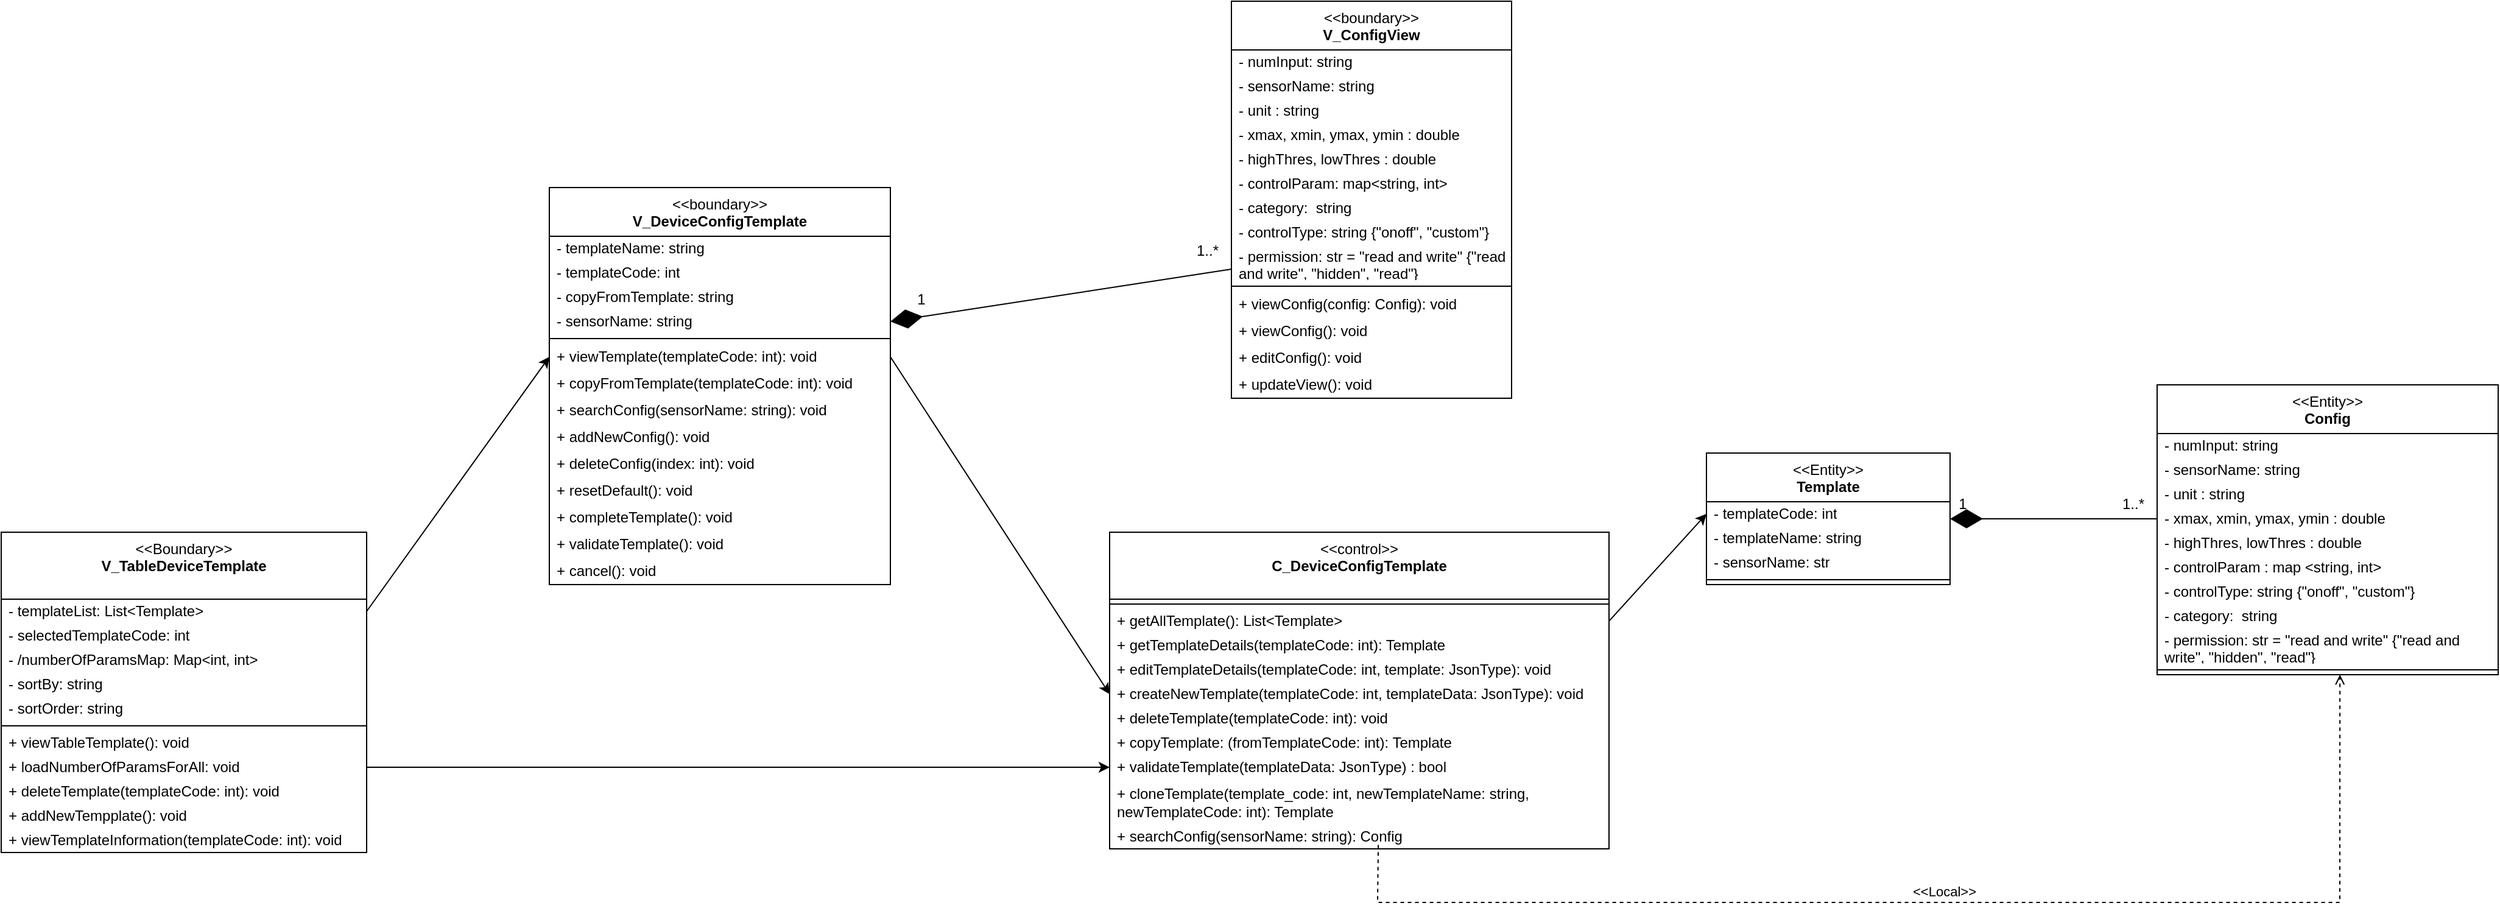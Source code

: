 <mxfile version="26.2.15">
  <diagram name="Page-1" id="tyCQBtL9wLTqNJYj6jpn">
    <mxGraphModel dx="3679" dy="1267" grid="1" gridSize="10" guides="1" tooltips="1" connect="1" arrows="1" fold="1" page="1" pageScale="1" pageWidth="850" pageHeight="1100" math="0" shadow="0">
      <root>
        <mxCell id="0" />
        <mxCell id="1" parent="0" />
        <mxCell id="bSWN6tdNE-U2g3Sw7Q1R-1" value="&amp;lt;&amp;lt;boundary&amp;gt;&amp;gt;&lt;br&gt;&lt;b&gt;V_DeviceConfigTemplate&lt;/b&gt;&lt;div&gt;&lt;br&gt;&lt;/div&gt;" style="swimlane;fontStyle=0;align=center;verticalAlign=top;childLayout=stackLayout;horizontal=1;startSize=40;horizontalStack=0;resizeParent=1;resizeParentMax=0;resizeLast=0;collapsible=0;marginBottom=0;html=1;whiteSpace=wrap;" vertex="1" parent="1">
          <mxGeometry y="303" width="280" height="326" as="geometry" />
        </mxCell>
        <mxCell id="bSWN6tdNE-U2g3Sw7Q1R-2" value="&lt;div&gt;- templateName: string&lt;/div&gt;" style="text;html=1;strokeColor=none;fillColor=none;align=left;verticalAlign=middle;spacingLeft=4;spacingRight=4;overflow=hidden;rotatable=0;points=[[0,0.5],[1,0.5]];portConstraint=eastwest;whiteSpace=wrap;" vertex="1" parent="bSWN6tdNE-U2g3Sw7Q1R-1">
          <mxGeometry y="40" width="280" height="20" as="geometry" />
        </mxCell>
        <mxCell id="bSWN6tdNE-U2g3Sw7Q1R-3" value="&lt;div&gt;- templateCode: int&lt;/div&gt;" style="text;html=1;strokeColor=none;fillColor=none;align=left;verticalAlign=middle;spacingLeft=4;spacingRight=4;overflow=hidden;rotatable=0;points=[[0,0.5],[1,0.5]];portConstraint=eastwest;whiteSpace=wrap;" vertex="1" parent="bSWN6tdNE-U2g3Sw7Q1R-1">
          <mxGeometry y="60" width="280" height="20" as="geometry" />
        </mxCell>
        <mxCell id="bSWN6tdNE-U2g3Sw7Q1R-4" value="&lt;div&gt;- copyFromTemplate: string&lt;/div&gt;" style="text;html=1;strokeColor=none;fillColor=none;align=left;verticalAlign=middle;spacingLeft=4;spacingRight=4;overflow=hidden;rotatable=0;points=[[0,0.5],[1,0.5]];portConstraint=eastwest;whiteSpace=wrap;" vertex="1" parent="bSWN6tdNE-U2g3Sw7Q1R-1">
          <mxGeometry y="80" width="280" height="20" as="geometry" />
        </mxCell>
        <mxCell id="bSWN6tdNE-U2g3Sw7Q1R-5" value="&lt;div&gt;&lt;span style=&quot;background-color: transparent; color: light-dark(rgb(0, 0, 0), rgb(255, 255, 255));&quot;&gt;- sensorName: string&lt;/span&gt;&lt;/div&gt;" style="text;html=1;strokeColor=none;fillColor=none;align=left;verticalAlign=middle;spacingLeft=4;spacingRight=4;overflow=hidden;rotatable=0;points=[[0,0.5],[1,0.5]];portConstraint=eastwest;whiteSpace=wrap;" vertex="1" parent="bSWN6tdNE-U2g3Sw7Q1R-1">
          <mxGeometry y="100" width="280" height="20" as="geometry" />
        </mxCell>
        <mxCell id="bSWN6tdNE-U2g3Sw7Q1R-6" value="" style="line;strokeWidth=1;fillColor=none;align=left;verticalAlign=middle;spacingTop=-1;spacingLeft=3;spacingRight=3;rotatable=0;labelPosition=right;points=[];portConstraint=eastwest;" vertex="1" parent="bSWN6tdNE-U2g3Sw7Q1R-1">
          <mxGeometry y="120" width="280" height="8" as="geometry" />
        </mxCell>
        <mxCell id="bSWN6tdNE-U2g3Sw7Q1R-7" value="+ viewTemplate(templateCode: int): void" style="text;html=1;strokeColor=none;fillColor=none;align=left;verticalAlign=middle;spacingLeft=4;spacingRight=4;overflow=hidden;rotatable=0;points=[[0,0.5],[1,0.5]];portConstraint=eastwest;whiteSpace=wrap;" vertex="1" parent="bSWN6tdNE-U2g3Sw7Q1R-1">
          <mxGeometry y="128" width="280" height="22" as="geometry" />
        </mxCell>
        <mxCell id="bSWN6tdNE-U2g3Sw7Q1R-8" value="+ copyFromTemplate(templateCode: int): void" style="text;html=1;strokeColor=none;fillColor=none;align=left;verticalAlign=middle;spacingLeft=4;spacingRight=4;overflow=hidden;rotatable=0;points=[[0,0.5],[1,0.5]];portConstraint=eastwest;whiteSpace=wrap;" vertex="1" parent="bSWN6tdNE-U2g3Sw7Q1R-1">
          <mxGeometry y="150" width="280" height="22" as="geometry" />
        </mxCell>
        <mxCell id="bSWN6tdNE-U2g3Sw7Q1R-9" value="+ searchConfig(sensorName: string): void" style="text;html=1;strokeColor=none;fillColor=none;align=left;verticalAlign=middle;spacingLeft=4;spacingRight=4;overflow=hidden;rotatable=0;points=[[0,0.5],[1,0.5]];portConstraint=eastwest;whiteSpace=wrap;" vertex="1" parent="bSWN6tdNE-U2g3Sw7Q1R-1">
          <mxGeometry y="172" width="280" height="22" as="geometry" />
        </mxCell>
        <mxCell id="bSWN6tdNE-U2g3Sw7Q1R-10" value="&lt;div&gt;+ addNewConfig(): void&lt;/div&gt;" style="text;html=1;strokeColor=none;fillColor=none;align=left;verticalAlign=middle;spacingLeft=4;spacingRight=4;overflow=hidden;rotatable=0;points=[[0,0.5],[1,0.5]];portConstraint=eastwest;whiteSpace=wrap;" vertex="1" parent="bSWN6tdNE-U2g3Sw7Q1R-1">
          <mxGeometry y="194" width="280" height="22" as="geometry" />
        </mxCell>
        <mxCell id="bSWN6tdNE-U2g3Sw7Q1R-11" value="&lt;div&gt;+ deleteConfig(index: int): void&lt;/div&gt;" style="text;html=1;strokeColor=none;fillColor=none;align=left;verticalAlign=middle;spacingLeft=4;spacingRight=4;overflow=hidden;rotatable=0;points=[[0,0.5],[1,0.5]];portConstraint=eastwest;whiteSpace=wrap;" vertex="1" parent="bSWN6tdNE-U2g3Sw7Q1R-1">
          <mxGeometry y="216" width="280" height="22" as="geometry" />
        </mxCell>
        <mxCell id="bSWN6tdNE-U2g3Sw7Q1R-12" value="&lt;div&gt;+ resetDefault(): void&lt;/div&gt;" style="text;html=1;strokeColor=none;fillColor=none;align=left;verticalAlign=middle;spacingLeft=4;spacingRight=4;overflow=hidden;rotatable=0;points=[[0,0.5],[1,0.5]];portConstraint=eastwest;whiteSpace=wrap;" vertex="1" parent="bSWN6tdNE-U2g3Sw7Q1R-1">
          <mxGeometry y="238" width="280" height="22" as="geometry" />
        </mxCell>
        <mxCell id="bSWN6tdNE-U2g3Sw7Q1R-13" value="+ completeTemplate(): void" style="text;html=1;strokeColor=none;fillColor=none;align=left;verticalAlign=middle;spacingLeft=4;spacingRight=4;overflow=hidden;rotatable=0;points=[[0,0.5],[1,0.5]];portConstraint=eastwest;whiteSpace=wrap;" vertex="1" parent="bSWN6tdNE-U2g3Sw7Q1R-1">
          <mxGeometry y="260" width="280" height="22" as="geometry" />
        </mxCell>
        <mxCell id="bSWN6tdNE-U2g3Sw7Q1R-14" value="+ validateTemplate(): void" style="text;html=1;strokeColor=none;fillColor=none;align=left;verticalAlign=middle;spacingLeft=4;spacingRight=4;overflow=hidden;rotatable=0;points=[[0,0.5],[1,0.5]];portConstraint=eastwest;whiteSpace=wrap;" vertex="1" parent="bSWN6tdNE-U2g3Sw7Q1R-1">
          <mxGeometry y="282" width="280" height="22" as="geometry" />
        </mxCell>
        <mxCell id="bSWN6tdNE-U2g3Sw7Q1R-15" value="+ cancel(): void" style="text;html=1;strokeColor=none;fillColor=none;align=left;verticalAlign=middle;spacingLeft=4;spacingRight=4;overflow=hidden;rotatable=0;points=[[0,0.5],[1,0.5]];portConstraint=eastwest;whiteSpace=wrap;" vertex="1" parent="bSWN6tdNE-U2g3Sw7Q1R-1">
          <mxGeometry y="304" width="280" height="22" as="geometry" />
        </mxCell>
        <mxCell id="bSWN6tdNE-U2g3Sw7Q1R-16" value="&amp;lt;&amp;lt;control&amp;gt;&amp;gt;&lt;br&gt;&lt;b&gt;C_DeviceConfigTemplate&lt;/b&gt;&lt;div&gt;&lt;br&gt;&lt;/div&gt;" style="swimlane;fontStyle=0;align=center;verticalAlign=top;childLayout=stackLayout;horizontal=1;startSize=55;horizontalStack=0;resizeParent=1;resizeParentMax=0;resizeLast=0;collapsible=0;marginBottom=0;html=1;whiteSpace=wrap;" vertex="1" parent="1">
          <mxGeometry x="460" y="586" width="410" height="260" as="geometry" />
        </mxCell>
        <mxCell id="bSWN6tdNE-U2g3Sw7Q1R-17" value="" style="line;strokeWidth=1;fillColor=none;align=left;verticalAlign=middle;spacingTop=-1;spacingLeft=3;spacingRight=3;rotatable=0;labelPosition=right;points=[];portConstraint=eastwest;" vertex="1" parent="bSWN6tdNE-U2g3Sw7Q1R-16">
          <mxGeometry y="55" width="410" height="8" as="geometry" />
        </mxCell>
        <mxCell id="bSWN6tdNE-U2g3Sw7Q1R-18" value="&lt;div&gt;+ getAllTemplate(): List&amp;lt;Template&amp;gt;&lt;/div&gt;" style="text;html=1;strokeColor=none;fillColor=none;align=left;verticalAlign=middle;spacingLeft=4;spacingRight=4;overflow=hidden;rotatable=0;points=[[0,0.5],[1,0.5]];portConstraint=eastwest;whiteSpace=wrap;" vertex="1" parent="bSWN6tdNE-U2g3Sw7Q1R-16">
          <mxGeometry y="63" width="410" height="20" as="geometry" />
        </mxCell>
        <mxCell id="bSWN6tdNE-U2g3Sw7Q1R-19" value="&lt;div&gt;+ getTemplateDetails(templateCode: int): Template&lt;/div&gt;&lt;div&gt;&lt;br&gt;&lt;/div&gt;" style="text;html=1;strokeColor=none;fillColor=none;align=left;verticalAlign=middle;spacingLeft=4;spacingRight=4;overflow=hidden;rotatable=0;points=[[0,0.5],[1,0.5]];portConstraint=eastwest;whiteSpace=wrap;" vertex="1" parent="bSWN6tdNE-U2g3Sw7Q1R-16">
          <mxGeometry y="83" width="410" height="20" as="geometry" />
        </mxCell>
        <mxCell id="bSWN6tdNE-U2g3Sw7Q1R-20" value="&lt;div&gt;+ editTemplateDetails(templateCode: int, template: JsonType): void&lt;/div&gt;&lt;div&gt;&lt;br&gt;&lt;/div&gt;" style="text;html=1;strokeColor=none;fillColor=none;align=left;verticalAlign=middle;spacingLeft=4;spacingRight=4;overflow=hidden;rotatable=0;points=[[0,0.5],[1,0.5]];portConstraint=eastwest;whiteSpace=wrap;" vertex="1" parent="bSWN6tdNE-U2g3Sw7Q1R-16">
          <mxGeometry y="103" width="410" height="20" as="geometry" />
        </mxCell>
        <mxCell id="bSWN6tdNE-U2g3Sw7Q1R-21" value="&lt;div&gt;+ createNewTemplate(templateCode: int, templateData: JsonType): void&lt;/div&gt;&lt;div&gt;&lt;br&gt;&lt;/div&gt;" style="text;html=1;strokeColor=none;fillColor=none;align=left;verticalAlign=middle;spacingLeft=4;spacingRight=4;overflow=hidden;rotatable=0;points=[[0,0.5],[1,0.5]];portConstraint=eastwest;whiteSpace=wrap;" vertex="1" parent="bSWN6tdNE-U2g3Sw7Q1R-16">
          <mxGeometry y="123" width="410" height="20" as="geometry" />
        </mxCell>
        <mxCell id="bSWN6tdNE-U2g3Sw7Q1R-22" value="+ deleteTemplate(templateCode: int): void" style="text;html=1;strokeColor=none;fillColor=none;align=left;verticalAlign=middle;spacingLeft=4;spacingRight=4;overflow=hidden;rotatable=0;points=[[0,0.5],[1,0.5]];portConstraint=eastwest;whiteSpace=wrap;" vertex="1" parent="bSWN6tdNE-U2g3Sw7Q1R-16">
          <mxGeometry y="143" width="410" height="20" as="geometry" />
        </mxCell>
        <mxCell id="bSWN6tdNE-U2g3Sw7Q1R-23" value="&lt;div&gt;+ copyTemplate: (fromTemplateCode: int): Template&amp;nbsp;&lt;/div&gt;" style="text;html=1;strokeColor=none;fillColor=none;align=left;verticalAlign=middle;spacingLeft=4;spacingRight=4;overflow=hidden;rotatable=0;points=[[0,0.5],[1,0.5]];portConstraint=eastwest;whiteSpace=wrap;" vertex="1" parent="bSWN6tdNE-U2g3Sw7Q1R-16">
          <mxGeometry y="163" width="410" height="20" as="geometry" />
        </mxCell>
        <mxCell id="bSWN6tdNE-U2g3Sw7Q1R-24" value="+ validateTemplate(templateData: JsonType) : bool" style="text;html=1;strokeColor=none;fillColor=none;align=left;verticalAlign=middle;spacingLeft=4;spacingRight=4;overflow=hidden;rotatable=0;points=[[0,0.5],[1,0.5]];portConstraint=eastwest;whiteSpace=wrap;" vertex="1" parent="bSWN6tdNE-U2g3Sw7Q1R-16">
          <mxGeometry y="183" width="410" height="20" as="geometry" />
        </mxCell>
        <mxCell id="bSWN6tdNE-U2g3Sw7Q1R-25" value="+ cloneTemplate(template_code: int, newTemplateName: string, newTemplateCode: int): Template" style="text;html=1;strokeColor=none;fillColor=none;align=left;verticalAlign=middle;spacingLeft=4;spacingRight=4;overflow=hidden;rotatable=0;points=[[0,0.5],[1,0.5]];portConstraint=eastwest;whiteSpace=wrap;" vertex="1" parent="bSWN6tdNE-U2g3Sw7Q1R-16">
          <mxGeometry y="203" width="410" height="37" as="geometry" />
        </mxCell>
        <mxCell id="bSWN6tdNE-U2g3Sw7Q1R-26" value="+ searchConfig(sensorName: string): Config" style="text;html=1;strokeColor=none;fillColor=none;align=left;verticalAlign=middle;spacingLeft=4;spacingRight=4;overflow=hidden;rotatable=0;points=[[0,0.5],[1,0.5]];portConstraint=eastwest;whiteSpace=wrap;" vertex="1" parent="bSWN6tdNE-U2g3Sw7Q1R-16">
          <mxGeometry y="240" width="410" height="20" as="geometry" />
        </mxCell>
        <mxCell id="bSWN6tdNE-U2g3Sw7Q1R-27" value="&amp;lt;&amp;lt;Entity&amp;gt;&amp;gt;&lt;br&gt;&lt;b&gt;Template&lt;/b&gt;&lt;div&gt;&lt;br&gt;&lt;/div&gt;" style="swimlane;fontStyle=0;align=center;verticalAlign=top;childLayout=stackLayout;horizontal=1;startSize=40;horizontalStack=0;resizeParent=1;resizeParentMax=0;resizeLast=0;collapsible=0;marginBottom=0;html=1;whiteSpace=wrap;" vertex="1" parent="1">
          <mxGeometry x="950" y="521" width="200" height="108" as="geometry" />
        </mxCell>
        <mxCell id="bSWN6tdNE-U2g3Sw7Q1R-28" value="- templateCode: int" style="text;html=1;strokeColor=none;fillColor=none;align=left;verticalAlign=middle;spacingLeft=4;spacingRight=4;overflow=hidden;rotatable=0;points=[[0,0.5],[1,0.5]];portConstraint=eastwest;whiteSpace=wrap;" vertex="1" parent="bSWN6tdNE-U2g3Sw7Q1R-27">
          <mxGeometry y="40" width="200" height="20" as="geometry" />
        </mxCell>
        <mxCell id="bSWN6tdNE-U2g3Sw7Q1R-29" value="&lt;div&gt;- templateName: string&lt;/div&gt;" style="text;html=1;strokeColor=none;fillColor=none;align=left;verticalAlign=middle;spacingLeft=4;spacingRight=4;overflow=hidden;rotatable=0;points=[[0,0.5],[1,0.5]];portConstraint=eastwest;whiteSpace=wrap;" vertex="1" parent="bSWN6tdNE-U2g3Sw7Q1R-27">
          <mxGeometry y="60" width="200" height="20" as="geometry" />
        </mxCell>
        <mxCell id="bSWN6tdNE-U2g3Sw7Q1R-30" value="&lt;div&gt;- sensorName: str&lt;/div&gt;&lt;div&gt;&lt;br&gt;&lt;/div&gt;" style="text;html=1;strokeColor=none;fillColor=none;align=left;verticalAlign=middle;spacingLeft=4;spacingRight=4;overflow=hidden;rotatable=0;points=[[0,0.5],[1,0.5]];portConstraint=eastwest;whiteSpace=wrap;" vertex="1" parent="bSWN6tdNE-U2g3Sw7Q1R-27">
          <mxGeometry y="80" width="200" height="20" as="geometry" />
        </mxCell>
        <mxCell id="bSWN6tdNE-U2g3Sw7Q1R-31" value="" style="line;strokeWidth=1;fillColor=none;align=left;verticalAlign=middle;spacingTop=-1;spacingLeft=3;spacingRight=3;rotatable=0;labelPosition=right;points=[];portConstraint=eastwest;" vertex="1" parent="bSWN6tdNE-U2g3Sw7Q1R-27">
          <mxGeometry y="100" width="200" height="8" as="geometry" />
        </mxCell>
        <mxCell id="bSWN6tdNE-U2g3Sw7Q1R-32" value="&amp;lt;&amp;lt;Entity&amp;gt;&amp;gt;&lt;br&gt;&lt;b&gt;Config&lt;/b&gt;&lt;div&gt;&lt;br&gt;&lt;/div&gt;" style="swimlane;fontStyle=0;align=center;verticalAlign=top;childLayout=stackLayout;horizontal=1;startSize=40;horizontalStack=0;resizeParent=1;resizeParentMax=0;resizeLast=0;collapsible=0;marginBottom=0;html=1;whiteSpace=wrap;" vertex="1" parent="1">
          <mxGeometry x="1320" y="465" width="280" height="238" as="geometry" />
        </mxCell>
        <mxCell id="bSWN6tdNE-U2g3Sw7Q1R-33" value="- numInput: string" style="text;html=1;strokeColor=none;fillColor=none;align=left;verticalAlign=middle;spacingLeft=4;spacingRight=4;overflow=hidden;rotatable=0;points=[[0,0.5],[1,0.5]];portConstraint=eastwest;whiteSpace=wrap;" vertex="1" parent="bSWN6tdNE-U2g3Sw7Q1R-32">
          <mxGeometry y="40" width="280" height="20" as="geometry" />
        </mxCell>
        <mxCell id="bSWN6tdNE-U2g3Sw7Q1R-34" value="- sensorName: string" style="text;html=1;strokeColor=none;fillColor=none;align=left;verticalAlign=middle;spacingLeft=4;spacingRight=4;overflow=hidden;rotatable=0;points=[[0,0.5],[1,0.5]];portConstraint=eastwest;whiteSpace=wrap;" vertex="1" parent="bSWN6tdNE-U2g3Sw7Q1R-32">
          <mxGeometry y="60" width="280" height="20" as="geometry" />
        </mxCell>
        <mxCell id="bSWN6tdNE-U2g3Sw7Q1R-35" value="- unit : string" style="text;html=1;strokeColor=none;fillColor=none;align=left;verticalAlign=middle;spacingLeft=4;spacingRight=4;overflow=hidden;rotatable=0;points=[[0,0.5],[1,0.5]];portConstraint=eastwest;whiteSpace=wrap;" vertex="1" parent="bSWN6tdNE-U2g3Sw7Q1R-32">
          <mxGeometry y="80" width="280" height="20" as="geometry" />
        </mxCell>
        <mxCell id="bSWN6tdNE-U2g3Sw7Q1R-36" value="- xmax, xmin, ymax, ymin : double" style="text;html=1;strokeColor=none;fillColor=none;align=left;verticalAlign=middle;spacingLeft=4;spacingRight=4;overflow=hidden;rotatable=0;points=[[0,0.5],[1,0.5]];portConstraint=eastwest;whiteSpace=wrap;" vertex="1" parent="bSWN6tdNE-U2g3Sw7Q1R-32">
          <mxGeometry y="100" width="280" height="20" as="geometry" />
        </mxCell>
        <mxCell id="bSWN6tdNE-U2g3Sw7Q1R-37" value="- highThres, lowThres : double" style="text;html=1;strokeColor=none;fillColor=none;align=left;verticalAlign=middle;spacingLeft=4;spacingRight=4;overflow=hidden;rotatable=0;points=[[0,0.5],[1,0.5]];portConstraint=eastwest;whiteSpace=wrap;" vertex="1" parent="bSWN6tdNE-U2g3Sw7Q1R-32">
          <mxGeometry y="120" width="280" height="20" as="geometry" />
        </mxCell>
        <mxCell id="bSWN6tdNE-U2g3Sw7Q1R-38" value="&lt;div&gt;- controlParam : map &amp;lt;string, int&amp;gt;&lt;/div&gt;" style="text;html=1;strokeColor=none;fillColor=none;align=left;verticalAlign=middle;spacingLeft=4;spacingRight=4;overflow=hidden;rotatable=0;points=[[0,0.5],[1,0.5]];portConstraint=eastwest;whiteSpace=wrap;" vertex="1" parent="bSWN6tdNE-U2g3Sw7Q1R-32">
          <mxGeometry y="140" width="280" height="20" as="geometry" />
        </mxCell>
        <mxCell id="bSWN6tdNE-U2g3Sw7Q1R-39" value="&lt;div&gt;- controlType: string {&quot;onoff&quot;, &quot;custom&quot;}&lt;/div&gt;" style="text;html=1;strokeColor=none;fillColor=none;align=left;verticalAlign=middle;spacingLeft=4;spacingRight=4;overflow=hidden;rotatable=0;points=[[0,0.5],[1,0.5]];portConstraint=eastwest;whiteSpace=wrap;" vertex="1" parent="bSWN6tdNE-U2g3Sw7Q1R-32">
          <mxGeometry y="160" width="280" height="20" as="geometry" />
        </mxCell>
        <mxCell id="bSWN6tdNE-U2g3Sw7Q1R-40" value="&lt;div&gt;- category:&amp;nbsp; string&lt;br&gt;&lt;/div&gt;" style="text;html=1;strokeColor=none;fillColor=none;align=left;verticalAlign=middle;spacingLeft=4;spacingRight=4;overflow=hidden;rotatable=0;points=[[0,0.5],[1,0.5]];portConstraint=eastwest;whiteSpace=wrap;" vertex="1" parent="bSWN6tdNE-U2g3Sw7Q1R-32">
          <mxGeometry y="180" width="280" height="20" as="geometry" />
        </mxCell>
        <mxCell id="bSWN6tdNE-U2g3Sw7Q1R-41" value="&lt;div&gt;- permission: str = &quot;read and write&quot; {&quot;read and write&quot;, &quot;hidden&quot;, &quot;read&quot;}&lt;/div&gt;" style="text;html=1;strokeColor=none;fillColor=none;align=left;verticalAlign=middle;spacingLeft=4;spacingRight=4;overflow=hidden;rotatable=0;points=[[0,0.5],[1,0.5]];portConstraint=eastwest;whiteSpace=wrap;" vertex="1" parent="bSWN6tdNE-U2g3Sw7Q1R-32">
          <mxGeometry y="200" width="280" height="30" as="geometry" />
        </mxCell>
        <mxCell id="bSWN6tdNE-U2g3Sw7Q1R-42" value="" style="line;strokeWidth=1;fillColor=none;align=left;verticalAlign=middle;spacingTop=-1;spacingLeft=3;spacingRight=3;rotatable=0;labelPosition=right;points=[];portConstraint=eastwest;" vertex="1" parent="bSWN6tdNE-U2g3Sw7Q1R-32">
          <mxGeometry y="230" width="280" height="8" as="geometry" />
        </mxCell>
        <mxCell id="bSWN6tdNE-U2g3Sw7Q1R-43" value="" style="endArrow=diamondThin;endFill=1;endSize=24;html=1;rounded=0;entryX=1;entryY=0.5;entryDx=0;entryDy=0;exitX=0;exitY=0.5;exitDx=0;exitDy=0;" edge="1" parent="1" source="bSWN6tdNE-U2g3Sw7Q1R-36" target="bSWN6tdNE-U2g3Sw7Q1R-27">
          <mxGeometry width="160" relative="1" as="geometry">
            <mxPoint x="1050" y="400" as="sourcePoint" />
            <mxPoint x="1210" y="400" as="targetPoint" />
          </mxGeometry>
        </mxCell>
        <mxCell id="bSWN6tdNE-U2g3Sw7Q1R-44" style="rounded=0;orthogonalLoop=1;jettySize=auto;html=1;exitX=1;exitY=0.5;exitDx=0;exitDy=0;entryX=0;entryY=0.5;entryDx=0;entryDy=0;" edge="1" parent="1" source="bSWN6tdNE-U2g3Sw7Q1R-18" target="bSWN6tdNE-U2g3Sw7Q1R-28">
          <mxGeometry relative="1" as="geometry" />
        </mxCell>
        <mxCell id="bSWN6tdNE-U2g3Sw7Q1R-45" style="rounded=0;orthogonalLoop=1;jettySize=auto;html=1;exitX=1;exitY=0.5;exitDx=0;exitDy=0;entryX=0;entryY=0.5;entryDx=0;entryDy=0;" edge="1" parent="1" source="bSWN6tdNE-U2g3Sw7Q1R-7" target="bSWN6tdNE-U2g3Sw7Q1R-21">
          <mxGeometry relative="1" as="geometry">
            <mxPoint x="360" y="360" as="sourcePoint" />
          </mxGeometry>
        </mxCell>
        <mxCell id="bSWN6tdNE-U2g3Sw7Q1R-46" value="&amp;lt;&amp;lt;boundary&amp;gt;&amp;gt;&lt;br&gt;&lt;b&gt;V_ConfigView&lt;/b&gt;&lt;div&gt;&lt;br&gt;&lt;/div&gt;" style="swimlane;fontStyle=0;align=center;verticalAlign=top;childLayout=stackLayout;horizontal=1;startSize=40;horizontalStack=0;resizeParent=1;resizeParentMax=0;resizeLast=0;collapsible=0;marginBottom=0;html=1;whiteSpace=wrap;" vertex="1" parent="1">
          <mxGeometry x="560" y="150" width="230" height="326" as="geometry" />
        </mxCell>
        <mxCell id="bSWN6tdNE-U2g3Sw7Q1R-47" value="- numInput: string" style="text;html=1;strokeColor=none;fillColor=none;align=left;verticalAlign=middle;spacingLeft=4;spacingRight=4;overflow=hidden;rotatable=0;points=[[0,0.5],[1,0.5]];portConstraint=eastwest;whiteSpace=wrap;" vertex="1" parent="bSWN6tdNE-U2g3Sw7Q1R-46">
          <mxGeometry y="40" width="230" height="20" as="geometry" />
        </mxCell>
        <mxCell id="bSWN6tdNE-U2g3Sw7Q1R-48" value="- sensorName: string" style="text;html=1;strokeColor=none;fillColor=none;align=left;verticalAlign=middle;spacingLeft=4;spacingRight=4;overflow=hidden;rotatable=0;points=[[0,0.5],[1,0.5]];portConstraint=eastwest;whiteSpace=wrap;" vertex="1" parent="bSWN6tdNE-U2g3Sw7Q1R-46">
          <mxGeometry y="60" width="230" height="20" as="geometry" />
        </mxCell>
        <mxCell id="bSWN6tdNE-U2g3Sw7Q1R-49" value="- unit : string" style="text;html=1;strokeColor=none;fillColor=none;align=left;verticalAlign=middle;spacingLeft=4;spacingRight=4;overflow=hidden;rotatable=0;points=[[0,0.5],[1,0.5]];portConstraint=eastwest;whiteSpace=wrap;" vertex="1" parent="bSWN6tdNE-U2g3Sw7Q1R-46">
          <mxGeometry y="80" width="230" height="20" as="geometry" />
        </mxCell>
        <mxCell id="bSWN6tdNE-U2g3Sw7Q1R-50" value="- xmax, xmin, ymax, ymin : double" style="text;html=1;strokeColor=none;fillColor=none;align=left;verticalAlign=middle;spacingLeft=4;spacingRight=4;overflow=hidden;rotatable=0;points=[[0,0.5],[1,0.5]];portConstraint=eastwest;whiteSpace=wrap;" vertex="1" parent="bSWN6tdNE-U2g3Sw7Q1R-46">
          <mxGeometry y="100" width="230" height="20" as="geometry" />
        </mxCell>
        <mxCell id="bSWN6tdNE-U2g3Sw7Q1R-51" value="- highThres, lowThres : double" style="text;html=1;strokeColor=none;fillColor=none;align=left;verticalAlign=middle;spacingLeft=4;spacingRight=4;overflow=hidden;rotatable=0;points=[[0,0.5],[1,0.5]];portConstraint=eastwest;whiteSpace=wrap;" vertex="1" parent="bSWN6tdNE-U2g3Sw7Q1R-46">
          <mxGeometry y="120" width="230" height="20" as="geometry" />
        </mxCell>
        <mxCell id="bSWN6tdNE-U2g3Sw7Q1R-52" value="&lt;div&gt;- controlParam: map&amp;lt;string, int&amp;gt;&lt;/div&gt;" style="text;html=1;strokeColor=none;fillColor=none;align=left;verticalAlign=middle;spacingLeft=4;spacingRight=4;overflow=hidden;rotatable=0;points=[[0,0.5],[1,0.5]];portConstraint=eastwest;whiteSpace=wrap;" vertex="1" parent="bSWN6tdNE-U2g3Sw7Q1R-46">
          <mxGeometry y="140" width="230" height="20" as="geometry" />
        </mxCell>
        <mxCell id="bSWN6tdNE-U2g3Sw7Q1R-53" value="&lt;div&gt;- category:&amp;nbsp; string&lt;br&gt;&lt;/div&gt;" style="text;html=1;strokeColor=none;fillColor=none;align=left;verticalAlign=middle;spacingLeft=4;spacingRight=4;overflow=hidden;rotatable=0;points=[[0,0.5],[1,0.5]];portConstraint=eastwest;whiteSpace=wrap;" vertex="1" parent="bSWN6tdNE-U2g3Sw7Q1R-46">
          <mxGeometry y="160" width="230" height="20" as="geometry" />
        </mxCell>
        <mxCell id="bSWN6tdNE-U2g3Sw7Q1R-54" value="&lt;div&gt;- controlType: string {&quot;onoff&quot;, &quot;custom&quot;}&lt;/div&gt;" style="text;html=1;strokeColor=none;fillColor=none;align=left;verticalAlign=middle;spacingLeft=4;spacingRight=4;overflow=hidden;rotatable=0;points=[[0,0.5],[1,0.5]];portConstraint=eastwest;whiteSpace=wrap;" vertex="1" parent="bSWN6tdNE-U2g3Sw7Q1R-46">
          <mxGeometry y="180" width="230" height="20" as="geometry" />
        </mxCell>
        <mxCell id="bSWN6tdNE-U2g3Sw7Q1R-55" value="&lt;div&gt;- permission: str = &quot;read and write&quot; {&quot;read and write&quot;, &quot;hidden&quot;, &quot;read&quot;}&lt;/div&gt;" style="text;html=1;strokeColor=none;fillColor=none;align=left;verticalAlign=middle;spacingLeft=4;spacingRight=4;overflow=hidden;rotatable=0;points=[[0,0.5],[1,0.5]];portConstraint=eastwest;whiteSpace=wrap;" vertex="1" parent="bSWN6tdNE-U2g3Sw7Q1R-46">
          <mxGeometry y="200" width="230" height="30" as="geometry" />
        </mxCell>
        <mxCell id="bSWN6tdNE-U2g3Sw7Q1R-56" value="" style="line;strokeWidth=1;fillColor=none;align=left;verticalAlign=middle;spacingTop=-1;spacingLeft=3;spacingRight=3;rotatable=0;labelPosition=right;points=[];portConstraint=eastwest;" vertex="1" parent="bSWN6tdNE-U2g3Sw7Q1R-46">
          <mxGeometry y="230" width="230" height="8" as="geometry" />
        </mxCell>
        <mxCell id="bSWN6tdNE-U2g3Sw7Q1R-57" value="+ viewConfig(config: Config): void" style="text;html=1;strokeColor=none;fillColor=none;align=left;verticalAlign=middle;spacingLeft=4;spacingRight=4;overflow=hidden;rotatable=0;points=[[0,0.5],[1,0.5]];portConstraint=eastwest;whiteSpace=wrap;" vertex="1" parent="bSWN6tdNE-U2g3Sw7Q1R-46">
          <mxGeometry y="238" width="230" height="22" as="geometry" />
        </mxCell>
        <mxCell id="bSWN6tdNE-U2g3Sw7Q1R-58" value="+ viewConfig(): void" style="text;html=1;strokeColor=none;fillColor=none;align=left;verticalAlign=middle;spacingLeft=4;spacingRight=4;overflow=hidden;rotatable=0;points=[[0,0.5],[1,0.5]];portConstraint=eastwest;whiteSpace=wrap;" vertex="1" parent="bSWN6tdNE-U2g3Sw7Q1R-46">
          <mxGeometry y="260" width="230" height="22" as="geometry" />
        </mxCell>
        <mxCell id="bSWN6tdNE-U2g3Sw7Q1R-59" value="+ editConfig(): void" style="text;html=1;strokeColor=none;fillColor=none;align=left;verticalAlign=middle;spacingLeft=4;spacingRight=4;overflow=hidden;rotatable=0;points=[[0,0.5],[1,0.5]];portConstraint=eastwest;whiteSpace=wrap;" vertex="1" parent="bSWN6tdNE-U2g3Sw7Q1R-46">
          <mxGeometry y="282" width="230" height="22" as="geometry" />
        </mxCell>
        <mxCell id="bSWN6tdNE-U2g3Sw7Q1R-60" value="+ updateView(): void" style="text;html=1;strokeColor=none;fillColor=none;align=left;verticalAlign=middle;spacingLeft=4;spacingRight=4;overflow=hidden;rotatable=0;points=[[0,0.5],[1,0.5]];portConstraint=eastwest;whiteSpace=wrap;" vertex="1" parent="bSWN6tdNE-U2g3Sw7Q1R-46">
          <mxGeometry y="304" width="230" height="22" as="geometry" />
        </mxCell>
        <mxCell id="bSWN6tdNE-U2g3Sw7Q1R-61" value="" style="endArrow=diamondThin;endFill=1;endSize=24;html=1;rounded=0;entryX=1;entryY=0.5;entryDx=0;entryDy=0;" edge="1" parent="1" target="bSWN6tdNE-U2g3Sw7Q1R-5">
          <mxGeometry width="160" relative="1" as="geometry">
            <mxPoint x="560" y="370" as="sourcePoint" />
            <mxPoint x="600" y="380" as="targetPoint" />
            <Array as="points" />
          </mxGeometry>
        </mxCell>
        <mxCell id="bSWN6tdNE-U2g3Sw7Q1R-62" value="1" style="text;html=1;align=center;verticalAlign=middle;resizable=0;points=[];autosize=1;strokeColor=none;fillColor=none;" vertex="1" parent="1">
          <mxGeometry x="290" y="380" width="30" height="30" as="geometry" />
        </mxCell>
        <mxCell id="bSWN6tdNE-U2g3Sw7Q1R-63" value="1..*" style="text;html=1;align=center;verticalAlign=middle;resizable=0;points=[];autosize=1;strokeColor=none;fillColor=none;" vertex="1" parent="1">
          <mxGeometry x="520" y="340" width="40" height="30" as="geometry" />
        </mxCell>
        <mxCell id="bSWN6tdNE-U2g3Sw7Q1R-64" value="1" style="text;html=1;align=center;verticalAlign=middle;resizable=0;points=[];autosize=1;strokeColor=none;fillColor=none;" vertex="1" parent="1">
          <mxGeometry x="1145" y="548" width="30" height="30" as="geometry" />
        </mxCell>
        <mxCell id="bSWN6tdNE-U2g3Sw7Q1R-65" value="1..*" style="text;html=1;align=center;verticalAlign=middle;resizable=0;points=[];autosize=1;strokeColor=none;fillColor=none;" vertex="1" parent="1">
          <mxGeometry x="1280" y="548" width="40" height="30" as="geometry" />
        </mxCell>
        <mxCell id="bSWN6tdNE-U2g3Sw7Q1R-66" style="rounded=0;orthogonalLoop=1;jettySize=auto;html=1;exitX=1;exitY=0.5;exitDx=0;exitDy=0;entryX=0;entryY=0.5;entryDx=0;entryDy=0;" edge="1" parent="1" source="bSWN6tdNE-U2g3Sw7Q1R-68" target="bSWN6tdNE-U2g3Sw7Q1R-7">
          <mxGeometry relative="1" as="geometry" />
        </mxCell>
        <mxCell id="bSWN6tdNE-U2g3Sw7Q1R-67" value="&amp;lt;&amp;lt;Boundary&amp;gt;&amp;gt;&lt;br&gt;&lt;b&gt;V_TableDeviceTemplate&lt;/b&gt;" style="swimlane;fontStyle=0;align=center;verticalAlign=top;childLayout=stackLayout;horizontal=1;startSize=55;horizontalStack=0;resizeParent=1;resizeParentMax=0;resizeLast=0;collapsible=0;marginBottom=0;html=1;whiteSpace=wrap;" vertex="1" parent="1">
          <mxGeometry x="-450" y="586" width="300" height="263" as="geometry" />
        </mxCell>
        <mxCell id="bSWN6tdNE-U2g3Sw7Q1R-68" value="- templateList: List&amp;lt;Template&amp;gt;" style="text;html=1;strokeColor=none;fillColor=none;align=left;verticalAlign=middle;spacingLeft=4;spacingRight=4;overflow=hidden;rotatable=0;points=[[0,0.5],[1,0.5]];portConstraint=eastwest;whiteSpace=wrap;" vertex="1" parent="bSWN6tdNE-U2g3Sw7Q1R-67">
          <mxGeometry y="55" width="300" height="20" as="geometry" />
        </mxCell>
        <mxCell id="bSWN6tdNE-U2g3Sw7Q1R-69" value="- selectedTemplateCode: int" style="text;html=1;strokeColor=none;fillColor=none;align=left;verticalAlign=middle;spacingLeft=4;spacingRight=4;overflow=hidden;rotatable=0;points=[[0,0.5],[1,0.5]];portConstraint=eastwest;whiteSpace=wrap;" vertex="1" parent="bSWN6tdNE-U2g3Sw7Q1R-67">
          <mxGeometry y="75" width="300" height="20" as="geometry" />
        </mxCell>
        <mxCell id="bSWN6tdNE-U2g3Sw7Q1R-70" value="- /numberOfParamsMap: Map&amp;lt;int, int&amp;gt;" style="text;html=1;strokeColor=none;fillColor=none;align=left;verticalAlign=middle;spacingLeft=4;spacingRight=4;overflow=hidden;rotatable=0;points=[[0,0.5],[1,0.5]];portConstraint=eastwest;whiteSpace=wrap;" vertex="1" parent="bSWN6tdNE-U2g3Sw7Q1R-67">
          <mxGeometry y="95" width="300" height="20" as="geometry" />
        </mxCell>
        <mxCell id="bSWN6tdNE-U2g3Sw7Q1R-71" value="- sortBy: string" style="text;html=1;strokeColor=none;fillColor=none;align=left;verticalAlign=middle;spacingLeft=4;spacingRight=4;overflow=hidden;rotatable=0;points=[[0,0.5],[1,0.5]];portConstraint=eastwest;whiteSpace=wrap;" vertex="1" parent="bSWN6tdNE-U2g3Sw7Q1R-67">
          <mxGeometry y="115" width="300" height="20" as="geometry" />
        </mxCell>
        <mxCell id="bSWN6tdNE-U2g3Sw7Q1R-72" value="- sortOrder: string" style="text;html=1;strokeColor=none;fillColor=none;align=left;verticalAlign=middle;spacingLeft=4;spacingRight=4;overflow=hidden;rotatable=0;points=[[0,0.5],[1,0.5]];portConstraint=eastwest;whiteSpace=wrap;" vertex="1" parent="bSWN6tdNE-U2g3Sw7Q1R-67">
          <mxGeometry y="135" width="300" height="20" as="geometry" />
        </mxCell>
        <mxCell id="bSWN6tdNE-U2g3Sw7Q1R-73" value="" style="line;strokeWidth=1;fillColor=none;align=left;verticalAlign=middle;spacingTop=-1;spacingLeft=3;spacingRight=3;rotatable=0;labelPosition=right;points=[];portConstraint=eastwest;" vertex="1" parent="bSWN6tdNE-U2g3Sw7Q1R-67">
          <mxGeometry y="155" width="300" height="8" as="geometry" />
        </mxCell>
        <mxCell id="bSWN6tdNE-U2g3Sw7Q1R-74" value="+ viewTableTemplate(): void" style="text;html=1;strokeColor=none;fillColor=none;align=left;verticalAlign=middle;spacingLeft=4;spacingRight=4;overflow=hidden;rotatable=0;points=[[0,0.5],[1,0.5]];portConstraint=eastwest;whiteSpace=wrap;" vertex="1" parent="bSWN6tdNE-U2g3Sw7Q1R-67">
          <mxGeometry y="163" width="300" height="20" as="geometry" />
        </mxCell>
        <mxCell id="bSWN6tdNE-U2g3Sw7Q1R-75" value="+ loadNumberOfParamsForAll: void" style="text;html=1;strokeColor=none;fillColor=none;align=left;verticalAlign=middle;spacingLeft=4;spacingRight=4;overflow=hidden;rotatable=0;points=[[0,0.5],[1,0.5]];portConstraint=eastwest;whiteSpace=wrap;" vertex="1" parent="bSWN6tdNE-U2g3Sw7Q1R-67">
          <mxGeometry y="183" width="300" height="20" as="geometry" />
        </mxCell>
        <mxCell id="bSWN6tdNE-U2g3Sw7Q1R-76" value="+ deleteTemplate(templateCode: int): void" style="text;html=1;strokeColor=none;fillColor=none;align=left;verticalAlign=middle;spacingLeft=4;spacingRight=4;overflow=hidden;rotatable=0;points=[[0,0.5],[1,0.5]];portConstraint=eastwest;whiteSpace=wrap;" vertex="1" parent="bSWN6tdNE-U2g3Sw7Q1R-67">
          <mxGeometry y="203" width="300" height="20" as="geometry" />
        </mxCell>
        <mxCell id="bSWN6tdNE-U2g3Sw7Q1R-77" value="+ addNewTempplate(): void" style="text;html=1;strokeColor=none;fillColor=none;align=left;verticalAlign=middle;spacingLeft=4;spacingRight=4;overflow=hidden;rotatable=0;points=[[0,0.5],[1,0.5]];portConstraint=eastwest;whiteSpace=wrap;" vertex="1" parent="bSWN6tdNE-U2g3Sw7Q1R-67">
          <mxGeometry y="223" width="300" height="20" as="geometry" />
        </mxCell>
        <mxCell id="bSWN6tdNE-U2g3Sw7Q1R-78" value="+ viewTemplateInformation(templateCode: int): void" style="text;html=1;strokeColor=none;fillColor=none;align=left;verticalAlign=middle;spacingLeft=4;spacingRight=4;overflow=hidden;rotatable=0;points=[[0,0.5],[1,0.5]];portConstraint=eastwest;whiteSpace=wrap;" vertex="1" parent="bSWN6tdNE-U2g3Sw7Q1R-67">
          <mxGeometry y="243" width="300" height="20" as="geometry" />
        </mxCell>
        <mxCell id="bSWN6tdNE-U2g3Sw7Q1R-79" value="&amp;lt;&amp;lt;Local&amp;gt;&amp;gt;" style="endArrow=open;html=1;rounded=0;align=center;verticalAlign=bottom;dashed=1;endFill=0;labelBackgroundColor=none;entryX=0.536;entryY=1;entryDx=0;entryDy=0;entryPerimeter=0;exitX=0.538;exitY=0.84;exitDx=0;exitDy=0;exitPerimeter=0;" edge="1" parent="1" source="bSWN6tdNE-U2g3Sw7Q1R-26" target="bSWN6tdNE-U2g3Sw7Q1R-42">
          <mxGeometry relative="1" as="geometry">
            <mxPoint x="680" y="851" as="sourcePoint" />
            <mxPoint x="1464.18" y="780" as="targetPoint" />
            <Array as="points">
              <mxPoint x="680" y="890" />
              <mxPoint x="1470" y="890" />
            </Array>
          </mxGeometry>
        </mxCell>
        <mxCell id="bSWN6tdNE-U2g3Sw7Q1R-80" style="rounded=0;orthogonalLoop=1;jettySize=auto;html=1;entryX=0;entryY=0.5;entryDx=0;entryDy=0;" edge="1" parent="1" source="bSWN6tdNE-U2g3Sw7Q1R-75" target="bSWN6tdNE-U2g3Sw7Q1R-24">
          <mxGeometry relative="1" as="geometry">
            <mxPoint x="470" y="680" as="targetPoint" />
          </mxGeometry>
        </mxCell>
      </root>
    </mxGraphModel>
  </diagram>
</mxfile>
